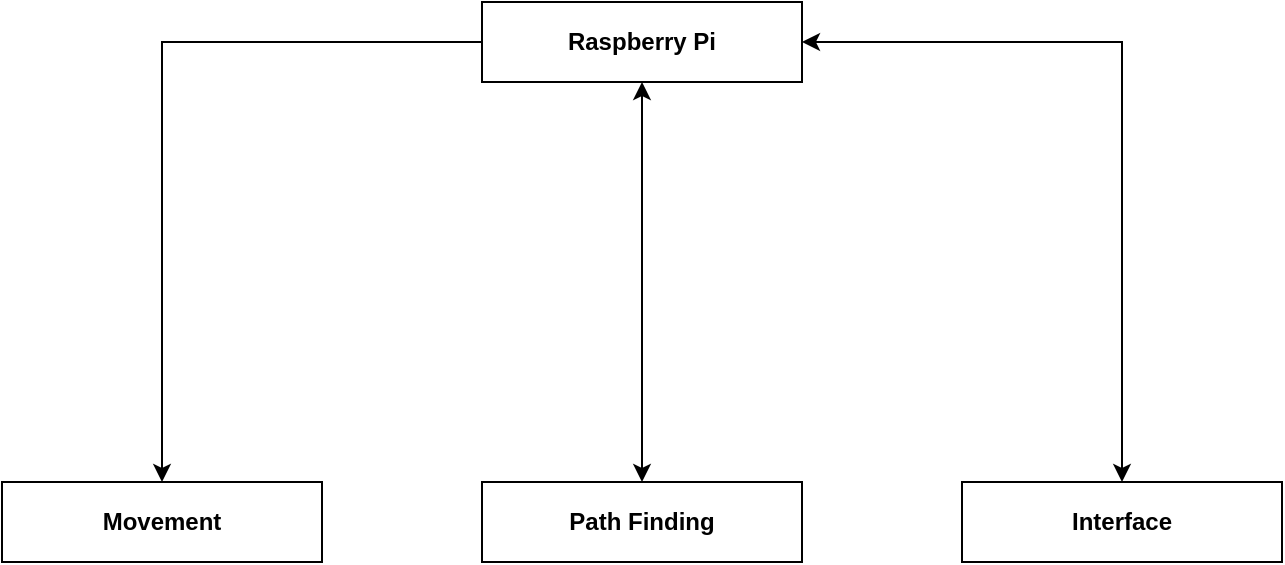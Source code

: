 <mxfile version="24.7.8">
  <diagram name="Page-1" id="trQdiBlen_foMQJMFfYV">
    <mxGraphModel dx="1050" dy="621" grid="1" gridSize="10" guides="1" tooltips="1" connect="1" arrows="1" fold="1" page="1" pageScale="1" pageWidth="850" pageHeight="1100" math="0" shadow="0">
      <root>
        <mxCell id="0" />
        <mxCell id="1" parent="0" />
        <mxCell id="0nKidd32OIN0jVX-Ibuc-1" value="Raspberry Pi" style="rounded=0;whiteSpace=wrap;html=1;fontStyle=1" parent="1" vertex="1">
          <mxGeometry x="320" y="160" width="160" height="40" as="geometry" />
        </mxCell>
        <mxCell id="0nKidd32OIN0jVX-Ibuc-32" style="edgeStyle=orthogonalEdgeStyle;rounded=0;orthogonalLoop=1;jettySize=auto;html=1;exitX=0.5;exitY=0;exitDx=0;exitDy=0;entryX=0.5;entryY=1;entryDx=0;entryDy=0;startArrow=classic;startFill=1;" parent="1" source="S3RhkGWWBwXY9xmaBQJ2-2" target="0nKidd32OIN0jVX-Ibuc-1" edge="1">
          <mxGeometry relative="1" as="geometry" />
        </mxCell>
        <mxCell id="0nKidd32OIN0jVX-Ibuc-34" style="edgeStyle=orthogonalEdgeStyle;rounded=0;orthogonalLoop=1;jettySize=auto;html=1;exitX=0;exitY=0.5;exitDx=0;exitDy=0;startArrow=none;startFill=0;entryX=0.5;entryY=0;entryDx=0;entryDy=0;endArrow=classic;endFill=1;" parent="1" source="0nKidd32OIN0jVX-Ibuc-1" target="S3RhkGWWBwXY9xmaBQJ2-4" edge="1">
          <mxGeometry relative="1" as="geometry">
            <mxPoint x="300" y="180" as="sourcePoint" />
            <mxPoint x="160" y="280" as="targetPoint" />
          </mxGeometry>
        </mxCell>
        <mxCell id="0nKidd32OIN0jVX-Ibuc-37" style="edgeStyle=orthogonalEdgeStyle;rounded=0;orthogonalLoop=1;jettySize=auto;html=1;exitX=1;exitY=0.5;exitDx=0;exitDy=0;entryX=0.5;entryY=0;entryDx=0;entryDy=0;startArrow=classic;startFill=1;" parent="1" source="0nKidd32OIN0jVX-Ibuc-1" target="S3RhkGWWBwXY9xmaBQJ2-3" edge="1">
          <mxGeometry relative="1" as="geometry">
            <mxPoint x="490" y="190" as="sourcePoint" />
            <mxPoint x="720" y="440" as="targetPoint" />
          </mxGeometry>
        </mxCell>
        <mxCell id="S3RhkGWWBwXY9xmaBQJ2-2" value="&lt;b&gt;Path Finding&lt;/b&gt;" style="rounded=0;whiteSpace=wrap;html=1;" parent="1" vertex="1">
          <mxGeometry x="320" y="400" width="160" height="40" as="geometry" />
        </mxCell>
        <mxCell id="S3RhkGWWBwXY9xmaBQJ2-3" value="&lt;b&gt;Interface&lt;/b&gt;" style="rounded=0;whiteSpace=wrap;html=1;" parent="1" vertex="1">
          <mxGeometry x="560" y="400" width="160" height="40" as="geometry" />
        </mxCell>
        <mxCell id="S3RhkGWWBwXY9xmaBQJ2-4" value="&lt;b&gt;Movement&lt;/b&gt;" style="rounded=0;whiteSpace=wrap;html=1;" parent="1" vertex="1">
          <mxGeometry x="80" y="400" width="160" height="40" as="geometry" />
        </mxCell>
      </root>
    </mxGraphModel>
  </diagram>
</mxfile>
